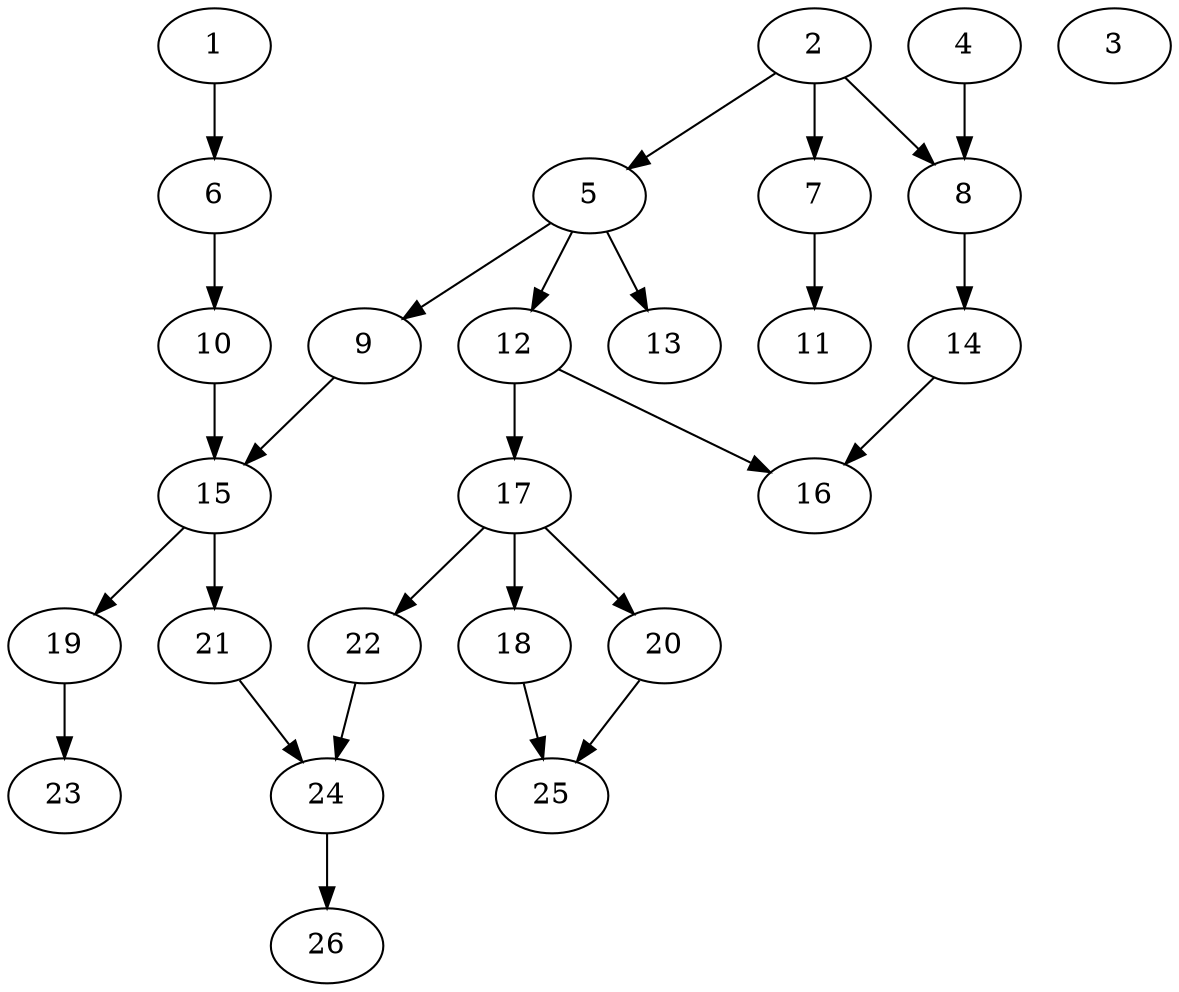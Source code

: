 // DAG (tier=2-normal, mode=compute, n=26, ccr=0.375, fat=0.596, density=0.401, regular=0.535, jump=0.180, mindata=524288, maxdata=8388608)
// DAG automatically generated by daggen at Sun Aug 24 16:33:33 2025
// /home/ermia/Project/Environments/daggen/bin/daggen --dot --ccr 0.375 --fat 0.596 --regular 0.535 --density 0.401 --jump 0.180 --mindata 524288 --maxdata 8388608 -n 26 
digraph G {
  1 [size="126944395566501593088", alpha="0.16", expect_size="63472197783250796544"]
  1 -> 6 [size ="202068681818112"]
  2 [size="59856882080842264", alpha="0.04", expect_size="29928441040421132"]
  2 -> 5 [size ="34025838215168"]
  2 -> 7 [size ="34025838215168"]
  2 -> 8 [size ="34025838215168"]
  3 [size="8634615010535342", alpha="0.01", expect_size="4317307505267671"]
  4 [size="38958035546478128", alpha="0.13", expect_size="19479017773239064"]
  4 -> 8 [size ="80250868334592"]
  5 [size="16124121601654894", alpha="0.07", expect_size="8062060800827447"]
  5 -> 9 [size ="281998190968832"]
  5 -> 12 [size ="281998190968832"]
  5 -> 13 [size ="281998190968832"]
  6 [size="86386527295569395712", alpha="0.19", expect_size="43193263647784697856"]
  6 -> 10 [size ="156334200717312"]
  7 [size="7563663443026786", alpha="0.03", expect_size="3781831721513393"]
  7 -> 11 [size ="4458050224128"]
  8 [size="333899948885131", alpha="0.13", expect_size="166949974442565"]
  8 -> 14 [size ="9319038844928"]
  9 [size="170842212652275", alpha="0.05", expect_size="85421106326137"]
  9 -> 15 [size ="4922066075648"]
  10 [size="116962098486118", alpha="0.12", expect_size="58481049243059"]
  10 -> 15 [size ="11055380037632"]
  11 [size="16532913103891758", alpha="0.02", expect_size="8266456551945879"]
  12 [size="583735802079886080", alpha="0.10", expect_size="291867901039943040"]
  12 -> 16 [size ="366405010587648"]
  12 -> 17 [size ="366405010587648"]
  13 [size="38549025225441232", alpha="0.17", expect_size="19274512612720616"]
  14 [size="8962857117996577", alpha="0.16", expect_size="4481428558998288"]
  14 -> 16 [size ="340490587209728"]
  15 [size="587939273298641408", alpha="0.01", expect_size="293969636649320704"]
  15 -> 19 [size ="522208464076800"]
  15 -> 21 [size ="522208464076800"]
  16 [size="1005104816899497856", alpha="0.17", expect_size="502552408449748928"]
  17 [size="70387903720679864", alpha="0.10", expect_size="35193951860339932"]
  17 -> 18 [size ="116147332579328"]
  17 -> 20 [size ="116147332579328"]
  17 -> 22 [size ="116147332579328"]
  18 [size="4991934519486447616", alpha="0.18", expect_size="2495967259743223808"]
  18 -> 25 [size ="23366979289088"]
  19 [size="11386494499371876352", alpha="0.00", expect_size="5693247249685938176"]
  19 -> 23 [size ="40490208591872"]
  20 [size="22160384564414906368", alpha="0.13", expect_size="11080192282207453184"]
  20 -> 25 [size ="63116297633792"]
  21 [size="9507698266886594", alpha="0.11", expect_size="4753849133443297"]
  21 -> 24 [size ="358465092452352"]
  22 [size="6805319712181200", alpha="0.12", expect_size="3402659856090600"]
  22 -> 24 [size ="259788688588800"]
  23 [size="256647975516528768", alpha="0.08", expect_size="128323987758264384"]
  24 [size="50672868278567360", alpha="0.13", expect_size="25336434139283680"]
  24 -> 26 [size ="45658262208512"]
  25 [size="59384731464105984000", alpha="0.12", expect_size="29692365732052992000"]
  26 [size="290138564220420096000", alpha="0.20", expect_size="145069282110210048000"]
}